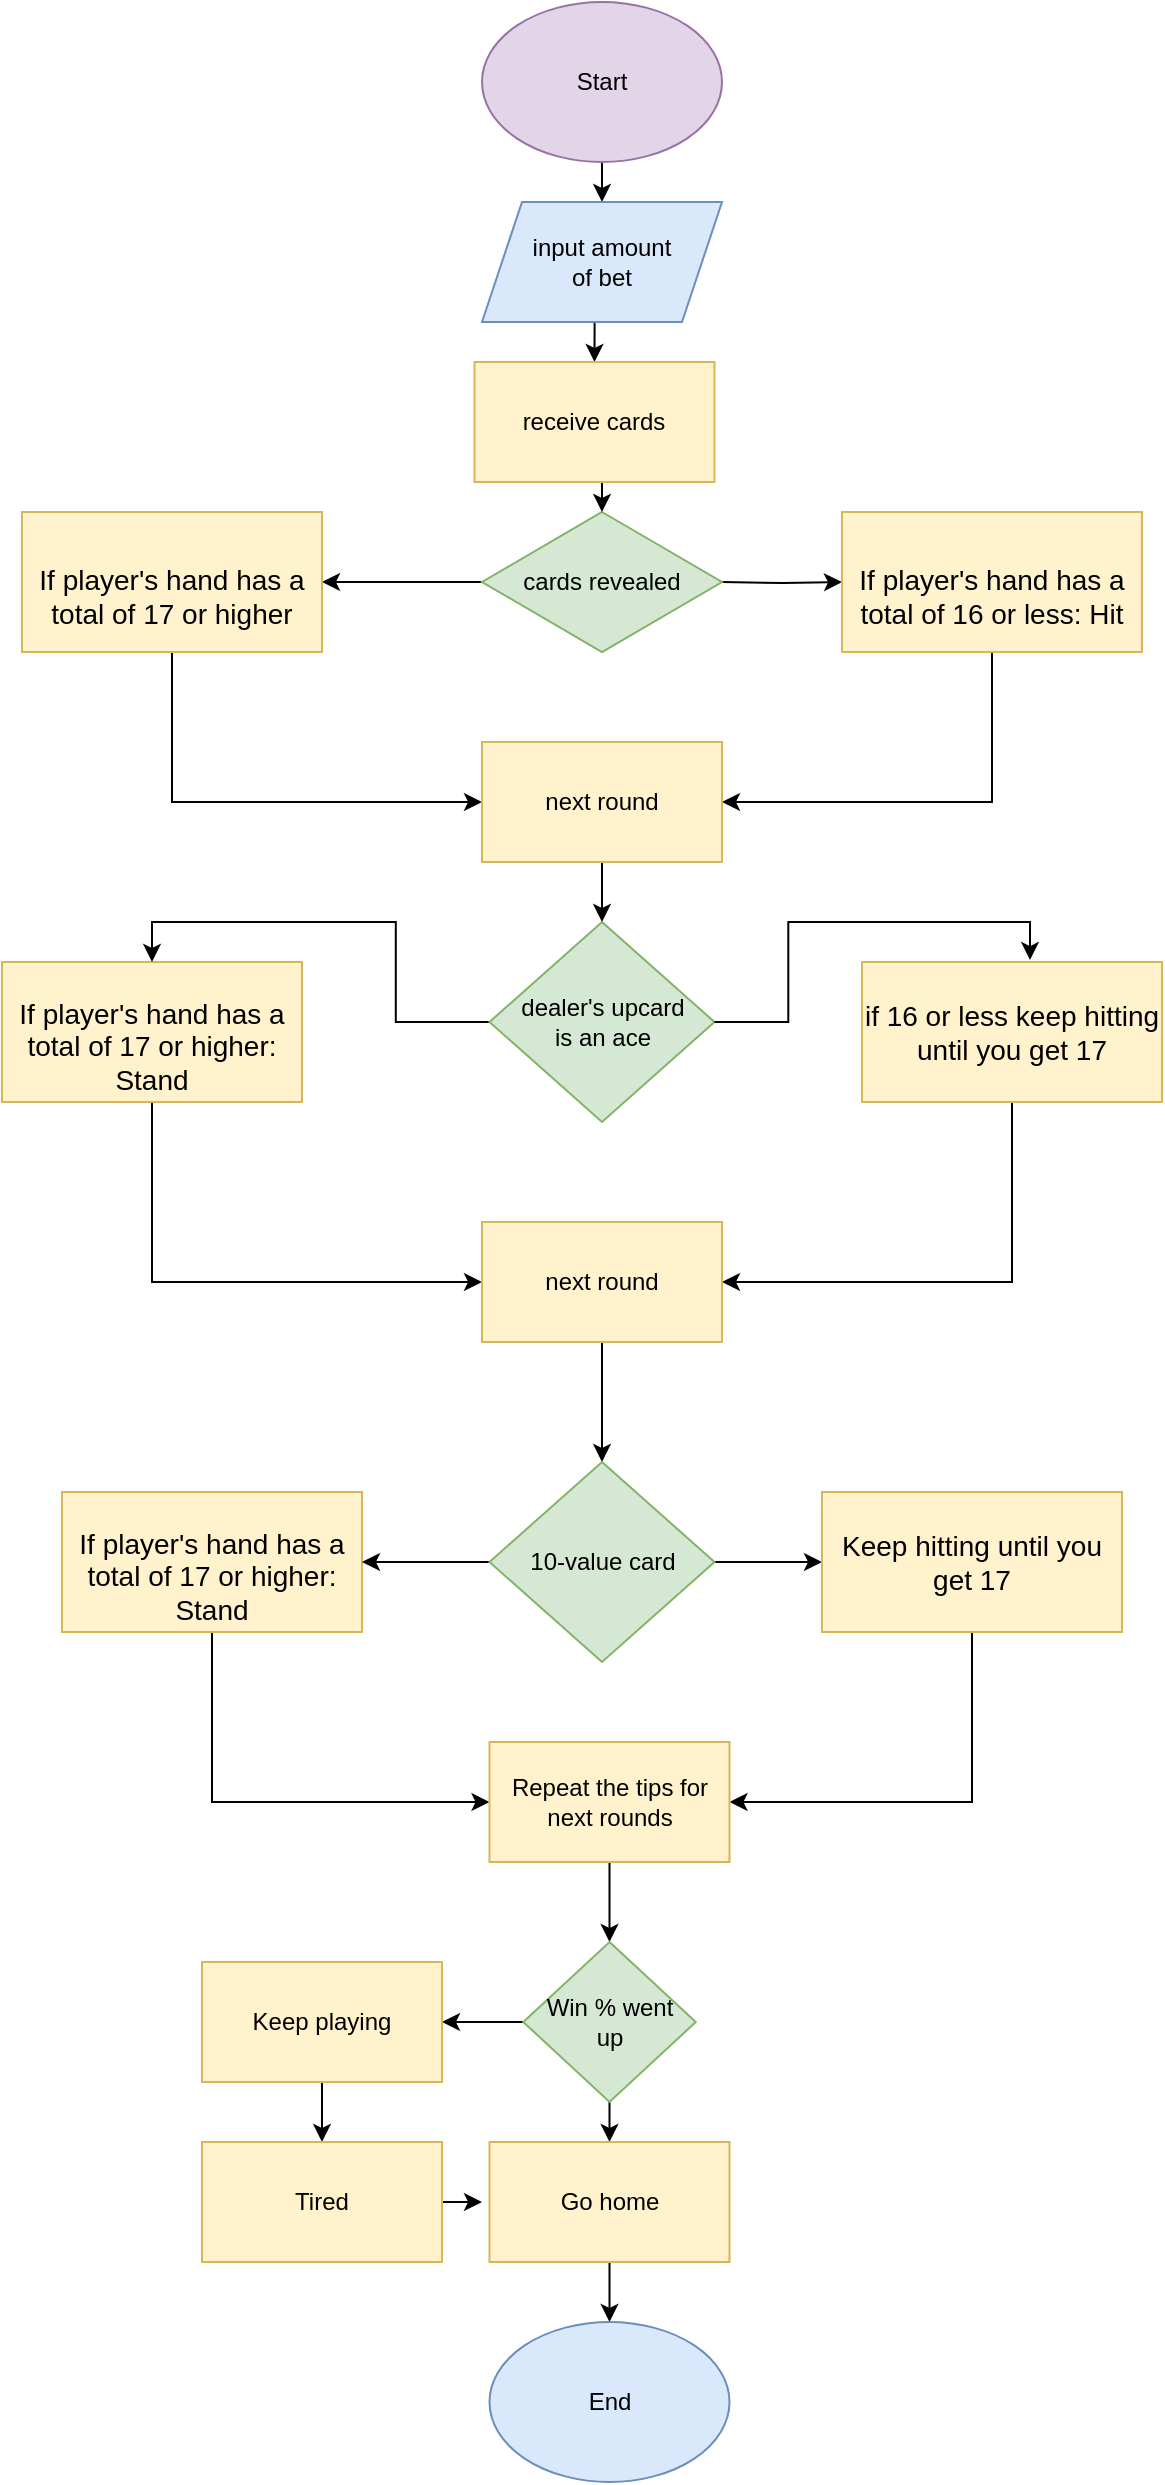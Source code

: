 <mxfile version="23.0.2" type="github">
  <diagram id="C5RBs43oDa-KdzZeNtuy" name="Page-1">
    <mxGraphModel dx="954" dy="600" grid="1" gridSize="10" guides="1" tooltips="1" connect="1" arrows="1" fold="1" page="1" pageScale="1" pageWidth="1169" pageHeight="1654" math="0" shadow="0">
      <root>
        <mxCell id="WIyWlLk6GJQsqaUBKTNV-0" />
        <mxCell id="WIyWlLk6GJQsqaUBKTNV-1" parent="WIyWlLk6GJQsqaUBKTNV-0" />
        <mxCell id="CkBGdMIkpj1YnCWoiwxH-4" style="edgeStyle=orthogonalEdgeStyle;rounded=0;orthogonalLoop=1;jettySize=auto;html=1;exitX=0.5;exitY=1;exitDx=0;exitDy=0;" edge="1" parent="WIyWlLk6GJQsqaUBKTNV-1" source="CkBGdMIkpj1YnCWoiwxH-0">
          <mxGeometry relative="1" as="geometry">
            <mxPoint x="400" y="110" as="targetPoint" />
          </mxGeometry>
        </mxCell>
        <mxCell id="CkBGdMIkpj1YnCWoiwxH-0" value="Start" style="ellipse;whiteSpace=wrap;html=1;fillColor=#e1d5e7;strokeColor=#9673a6;" vertex="1" parent="WIyWlLk6GJQsqaUBKTNV-1">
          <mxGeometry x="340" y="10" width="120" height="80" as="geometry" />
        </mxCell>
        <mxCell id="CkBGdMIkpj1YnCWoiwxH-56" style="edgeStyle=orthogonalEdgeStyle;rounded=0;orthogonalLoop=1;jettySize=auto;html=1;exitX=0.5;exitY=1;exitDx=0;exitDy=0;entryX=0.5;entryY=0;entryDx=0;entryDy=0;" edge="1" parent="WIyWlLk6GJQsqaUBKTNV-1" source="CkBGdMIkpj1YnCWoiwxH-3" target="CkBGdMIkpj1YnCWoiwxH-55">
          <mxGeometry relative="1" as="geometry" />
        </mxCell>
        <mxCell id="CkBGdMIkpj1YnCWoiwxH-3" value="input amount&lt;br&gt;of bet" style="shape=parallelogram;perimeter=parallelogramPerimeter;whiteSpace=wrap;html=1;fixedSize=1;fillColor=#dae8fc;strokeColor=#6c8ebf;" vertex="1" parent="WIyWlLk6GJQsqaUBKTNV-1">
          <mxGeometry x="340" y="110" width="120" height="60" as="geometry" />
        </mxCell>
        <mxCell id="CkBGdMIkpj1YnCWoiwxH-18" style="edgeStyle=orthogonalEdgeStyle;rounded=0;orthogonalLoop=1;jettySize=auto;html=1;exitX=0;exitY=0.5;exitDx=0;exitDy=0;" edge="1" parent="WIyWlLk6GJQsqaUBKTNV-1">
          <mxGeometry relative="1" as="geometry">
            <mxPoint x="260" y="300" as="targetPoint" />
            <mxPoint x="340" y="300" as="sourcePoint" />
          </mxGeometry>
        </mxCell>
        <mxCell id="CkBGdMIkpj1YnCWoiwxH-23" style="edgeStyle=orthogonalEdgeStyle;rounded=0;orthogonalLoop=1;jettySize=auto;html=1;exitX=1;exitY=0.5;exitDx=0;exitDy=0;" edge="1" parent="WIyWlLk6GJQsqaUBKTNV-1" target="CkBGdMIkpj1YnCWoiwxH-20">
          <mxGeometry relative="1" as="geometry">
            <mxPoint x="460" y="300" as="sourcePoint" />
          </mxGeometry>
        </mxCell>
        <mxCell id="CkBGdMIkpj1YnCWoiwxH-44" style="edgeStyle=orthogonalEdgeStyle;rounded=0;orthogonalLoop=1;jettySize=auto;html=1;exitX=0.5;exitY=1;exitDx=0;exitDy=0;entryX=0;entryY=0.5;entryDx=0;entryDy=0;" edge="1" parent="WIyWlLk6GJQsqaUBKTNV-1" source="CkBGdMIkpj1YnCWoiwxH-7" target="CkBGdMIkpj1YnCWoiwxH-33">
          <mxGeometry relative="1" as="geometry" />
        </mxCell>
        <mxCell id="CkBGdMIkpj1YnCWoiwxH-7" value="&lt;font face=&quot;Helvetica&quot;&gt;&lt;br&gt;&lt;span style=&quot;font-size: 14px; font-style: normal; font-variant-ligatures: normal; font-variant-caps: normal; font-weight: 400; letter-spacing: normal; orphans: 2; text-align: left; text-indent: 0px; text-transform: none; widows: 2; word-spacing: 0px; -webkit-text-stroke-width: 0px; text-decoration-thickness: initial; text-decoration-style: initial; text-decoration-color: initial; float: none; display: inline !important;&quot;&gt;If player&#39;s hand has a total of 17 or higher:&lt;br&gt;    Stand&lt;/span&gt;&lt;/font&gt;" style="rounded=0;whiteSpace=wrap;html=1;fillColor=#fff2cc;strokeColor=#d6b656;" vertex="1" parent="WIyWlLk6GJQsqaUBKTNV-1">
          <mxGeometry x="100" y="490" width="150" height="70" as="geometry" />
        </mxCell>
        <mxCell id="CkBGdMIkpj1YnCWoiwxH-45" style="edgeStyle=orthogonalEdgeStyle;rounded=0;orthogonalLoop=1;jettySize=auto;html=1;exitX=0.5;exitY=1;exitDx=0;exitDy=0;entryX=1;entryY=0.5;entryDx=0;entryDy=0;" edge="1" parent="WIyWlLk6GJQsqaUBKTNV-1" source="CkBGdMIkpj1YnCWoiwxH-9" target="CkBGdMIkpj1YnCWoiwxH-33">
          <mxGeometry relative="1" as="geometry" />
        </mxCell>
        <mxCell id="CkBGdMIkpj1YnCWoiwxH-9" value="&lt;font face=&quot;Helvetica&quot;&gt;&lt;span style=&quot;font-size: 14px; font-style: normal; font-variant-ligatures: normal; font-variant-caps: normal; font-weight: 400; letter-spacing: normal; orphans: 2; text-align: left; text-indent: 0px; text-transform: none; widows: 2; word-spacing: 0px; -webkit-text-stroke-width: 0px; text-decoration-thickness: initial; text-decoration-style: initial; text-decoration-color: initial; float: none; display: inline !important;&quot;&gt;if 16 or less keep hitting until you get 17&lt;br&gt;&lt;/span&gt;&lt;/font&gt;" style="rounded=0;whiteSpace=wrap;html=1;fillColor=#fff2cc;strokeColor=#d6b656;" vertex="1" parent="WIyWlLk6GJQsqaUBKTNV-1">
          <mxGeometry x="530" y="490" width="150" height="70" as="geometry" />
        </mxCell>
        <mxCell id="CkBGdMIkpj1YnCWoiwxH-16" style="edgeStyle=orthogonalEdgeStyle;rounded=0;orthogonalLoop=1;jettySize=auto;html=1;exitX=0;exitY=0.5;exitDx=0;exitDy=0;entryX=0.5;entryY=0;entryDx=0;entryDy=0;" edge="1" parent="WIyWlLk6GJQsqaUBKTNV-1" source="CkBGdMIkpj1YnCWoiwxH-13" target="CkBGdMIkpj1YnCWoiwxH-7">
          <mxGeometry relative="1" as="geometry" />
        </mxCell>
        <mxCell id="CkBGdMIkpj1YnCWoiwxH-13" value="dealer&#39;s upcard&lt;br&gt;is an ace" style="rhombus;whiteSpace=wrap;html=1;fillColor=#d5e8d4;strokeColor=#82b366;" vertex="1" parent="WIyWlLk6GJQsqaUBKTNV-1">
          <mxGeometry x="343.75" y="470" width="112.5" height="100" as="geometry" />
        </mxCell>
        <mxCell id="CkBGdMIkpj1YnCWoiwxH-17" style="edgeStyle=orthogonalEdgeStyle;rounded=0;orthogonalLoop=1;jettySize=auto;html=1;exitX=1;exitY=0.5;exitDx=0;exitDy=0;entryX=0.56;entryY=-0.014;entryDx=0;entryDy=0;entryPerimeter=0;" edge="1" parent="WIyWlLk6GJQsqaUBKTNV-1" source="CkBGdMIkpj1YnCWoiwxH-13" target="CkBGdMIkpj1YnCWoiwxH-9">
          <mxGeometry relative="1" as="geometry" />
        </mxCell>
        <mxCell id="CkBGdMIkpj1YnCWoiwxH-53" style="edgeStyle=orthogonalEdgeStyle;rounded=0;orthogonalLoop=1;jettySize=auto;html=1;exitX=0.5;exitY=1;exitDx=0;exitDy=0;entryX=0;entryY=0.5;entryDx=0;entryDy=0;" edge="1" parent="WIyWlLk6GJQsqaUBKTNV-1" source="CkBGdMIkpj1YnCWoiwxH-19" target="CkBGdMIkpj1YnCWoiwxH-25">
          <mxGeometry relative="1" as="geometry" />
        </mxCell>
        <mxCell id="CkBGdMIkpj1YnCWoiwxH-19" value="&lt;font face=&quot;Helvetica&quot;&gt;&lt;br&gt;&lt;span style=&quot;font-size: 14px; font-style: normal; font-variant-ligatures: normal; font-variant-caps: normal; font-weight: 400; letter-spacing: normal; orphans: 2; text-align: left; text-indent: 0px; text-transform: none; widows: 2; word-spacing: 0px; -webkit-text-stroke-width: 0px; text-decoration-thickness: initial; text-decoration-style: initial; text-decoration-color: initial; float: none; display: inline !important;&quot;&gt;If player&#39;s hand has a total of 17 or higher&lt;br&gt;&lt;/span&gt;&lt;/font&gt;" style="rounded=0;whiteSpace=wrap;html=1;fillColor=#fff2cc;strokeColor=#d6b656;" vertex="1" parent="WIyWlLk6GJQsqaUBKTNV-1">
          <mxGeometry x="110" y="265" width="150" height="70" as="geometry" />
        </mxCell>
        <mxCell id="CkBGdMIkpj1YnCWoiwxH-54" style="edgeStyle=orthogonalEdgeStyle;rounded=0;orthogonalLoop=1;jettySize=auto;html=1;exitX=0.5;exitY=1;exitDx=0;exitDy=0;entryX=1;entryY=0.5;entryDx=0;entryDy=0;" edge="1" parent="WIyWlLk6GJQsqaUBKTNV-1" source="CkBGdMIkpj1YnCWoiwxH-20" target="CkBGdMIkpj1YnCWoiwxH-25">
          <mxGeometry relative="1" as="geometry" />
        </mxCell>
        <mxCell id="CkBGdMIkpj1YnCWoiwxH-20" value="&lt;font face=&quot;Helvetica&quot;&gt;&lt;br&gt;&lt;span style=&quot;font-size: 14px; font-style: normal; font-variant-ligatures: normal; font-variant-caps: normal; font-weight: 400; letter-spacing: normal; orphans: 2; text-align: left; text-indent: 0px; text-transform: none; widows: 2; word-spacing: 0px; -webkit-text-stroke-width: 0px; text-decoration-thickness: initial; text-decoration-style: initial; text-decoration-color: initial; float: none; display: inline !important;&quot;&gt;If player&#39;s hand has a total of 16 or less: Hit&lt;br&gt;&lt;/span&gt;&lt;/font&gt;" style="rounded=0;whiteSpace=wrap;html=1;fillColor=#fff2cc;strokeColor=#d6b656;" vertex="1" parent="WIyWlLk6GJQsqaUBKTNV-1">
          <mxGeometry x="520" y="265" width="150" height="70" as="geometry" />
        </mxCell>
        <mxCell id="CkBGdMIkpj1YnCWoiwxH-28" style="edgeStyle=orthogonalEdgeStyle;rounded=0;orthogonalLoop=1;jettySize=auto;html=1;exitX=0.5;exitY=1;exitDx=0;exitDy=0;entryX=0.5;entryY=0;entryDx=0;entryDy=0;" edge="1" parent="WIyWlLk6GJQsqaUBKTNV-1" source="CkBGdMIkpj1YnCWoiwxH-25" target="CkBGdMIkpj1YnCWoiwxH-13">
          <mxGeometry relative="1" as="geometry" />
        </mxCell>
        <mxCell id="CkBGdMIkpj1YnCWoiwxH-25" value="next round" style="rounded=0;whiteSpace=wrap;html=1;fillColor=#fff2cc;strokeColor=#d6b656;" vertex="1" parent="WIyWlLk6GJQsqaUBKTNV-1">
          <mxGeometry x="340" y="380" width="120" height="60" as="geometry" />
        </mxCell>
        <mxCell id="CkBGdMIkpj1YnCWoiwxH-58" style="edgeStyle=orthogonalEdgeStyle;rounded=0;orthogonalLoop=1;jettySize=auto;html=1;exitX=0.5;exitY=1;exitDx=0;exitDy=0;entryX=0.5;entryY=0;entryDx=0;entryDy=0;" edge="1" parent="WIyWlLk6GJQsqaUBKTNV-1" source="CkBGdMIkpj1YnCWoiwxH-33" target="CkBGdMIkpj1YnCWoiwxH-36">
          <mxGeometry relative="1" as="geometry" />
        </mxCell>
        <mxCell id="CkBGdMIkpj1YnCWoiwxH-33" value="next round" style="rounded=0;whiteSpace=wrap;html=1;fillColor=#fff2cc;strokeColor=#d6b656;" vertex="1" parent="WIyWlLk6GJQsqaUBKTNV-1">
          <mxGeometry x="340" y="620" width="120" height="60" as="geometry" />
        </mxCell>
        <mxCell id="CkBGdMIkpj1YnCWoiwxH-61" style="edgeStyle=orthogonalEdgeStyle;rounded=0;orthogonalLoop=1;jettySize=auto;html=1;exitX=0.5;exitY=1;exitDx=0;exitDy=0;entryX=0;entryY=0.5;entryDx=0;entryDy=0;" edge="1" parent="WIyWlLk6GJQsqaUBKTNV-1" source="CkBGdMIkpj1YnCWoiwxH-35" target="CkBGdMIkpj1YnCWoiwxH-60">
          <mxGeometry relative="1" as="geometry" />
        </mxCell>
        <mxCell id="CkBGdMIkpj1YnCWoiwxH-35" value="&lt;font face=&quot;Helvetica&quot;&gt;&lt;br&gt;&lt;span style=&quot;font-size: 14px; font-style: normal; font-variant-ligatures: normal; font-variant-caps: normal; font-weight: 400; letter-spacing: normal; orphans: 2; text-align: left; text-indent: 0px; text-transform: none; widows: 2; word-spacing: 0px; -webkit-text-stroke-width: 0px; text-decoration-thickness: initial; text-decoration-style: initial; text-decoration-color: initial; float: none; display: inline !important;&quot;&gt;If player&#39;s hand has a total of 17 or higher:&lt;br&gt;    Stand&lt;/span&gt;&lt;/font&gt;" style="rounded=0;whiteSpace=wrap;html=1;fillColor=#fff2cc;strokeColor=#d6b656;" vertex="1" parent="WIyWlLk6GJQsqaUBKTNV-1">
          <mxGeometry x="130" y="755" width="150" height="70" as="geometry" />
        </mxCell>
        <mxCell id="CkBGdMIkpj1YnCWoiwxH-41" style="edgeStyle=orthogonalEdgeStyle;rounded=0;orthogonalLoop=1;jettySize=auto;html=1;exitX=0;exitY=0.5;exitDx=0;exitDy=0;entryX=1;entryY=0.5;entryDx=0;entryDy=0;" edge="1" parent="WIyWlLk6GJQsqaUBKTNV-1" source="CkBGdMIkpj1YnCWoiwxH-36" target="CkBGdMIkpj1YnCWoiwxH-35">
          <mxGeometry relative="1" as="geometry" />
        </mxCell>
        <mxCell id="CkBGdMIkpj1YnCWoiwxH-42" style="edgeStyle=orthogonalEdgeStyle;rounded=0;orthogonalLoop=1;jettySize=auto;html=1;exitX=1;exitY=0.5;exitDx=0;exitDy=0;entryX=0;entryY=0.5;entryDx=0;entryDy=0;" edge="1" parent="WIyWlLk6GJQsqaUBKTNV-1" source="CkBGdMIkpj1YnCWoiwxH-36" target="CkBGdMIkpj1YnCWoiwxH-39">
          <mxGeometry relative="1" as="geometry" />
        </mxCell>
        <mxCell id="CkBGdMIkpj1YnCWoiwxH-36" value="10-value card" style="rhombus;whiteSpace=wrap;html=1;fillColor=#d5e8d4;strokeColor=#82b366;" vertex="1" parent="WIyWlLk6GJQsqaUBKTNV-1">
          <mxGeometry x="343.75" y="740" width="112.5" height="100" as="geometry" />
        </mxCell>
        <mxCell id="CkBGdMIkpj1YnCWoiwxH-62" style="edgeStyle=orthogonalEdgeStyle;rounded=0;orthogonalLoop=1;jettySize=auto;html=1;exitX=0.5;exitY=1;exitDx=0;exitDy=0;entryX=1;entryY=0.5;entryDx=0;entryDy=0;" edge="1" parent="WIyWlLk6GJQsqaUBKTNV-1" source="CkBGdMIkpj1YnCWoiwxH-39" target="CkBGdMIkpj1YnCWoiwxH-60">
          <mxGeometry relative="1" as="geometry" />
        </mxCell>
        <mxCell id="CkBGdMIkpj1YnCWoiwxH-39" value="&lt;font face=&quot;Helvetica&quot;&gt;&lt;span style=&quot;font-size: 14px; font-style: normal; font-variant-ligatures: normal; font-variant-caps: normal; font-weight: 400; letter-spacing: normal; orphans: 2; text-align: left; text-indent: 0px; text-transform: none; widows: 2; word-spacing: 0px; -webkit-text-stroke-width: 0px; text-decoration-thickness: initial; text-decoration-style: initial; text-decoration-color: initial; float: none; display: inline !important;&quot;&gt;Keep hitting until you get 17&lt;br&gt;&lt;/span&gt;&lt;/font&gt;" style="rounded=0;whiteSpace=wrap;html=1;fillColor=#fff2cc;strokeColor=#d6b656;" vertex="1" parent="WIyWlLk6GJQsqaUBKTNV-1">
          <mxGeometry x="510" y="755" width="150" height="70" as="geometry" />
        </mxCell>
        <mxCell id="CkBGdMIkpj1YnCWoiwxH-51" value="cards revealed" style="rhombus;whiteSpace=wrap;html=1;fillColor=#d5e8d4;strokeColor=#82b366;" vertex="1" parent="WIyWlLk6GJQsqaUBKTNV-1">
          <mxGeometry x="340" y="265" width="120" height="70" as="geometry" />
        </mxCell>
        <mxCell id="CkBGdMIkpj1YnCWoiwxH-57" style="edgeStyle=orthogonalEdgeStyle;rounded=0;orthogonalLoop=1;jettySize=auto;html=1;exitX=0.5;exitY=1;exitDx=0;exitDy=0;entryX=0.5;entryY=0;entryDx=0;entryDy=0;" edge="1" parent="WIyWlLk6GJQsqaUBKTNV-1" source="CkBGdMIkpj1YnCWoiwxH-55" target="CkBGdMIkpj1YnCWoiwxH-51">
          <mxGeometry relative="1" as="geometry" />
        </mxCell>
        <mxCell id="CkBGdMIkpj1YnCWoiwxH-55" value="receive cards" style="rounded=0;whiteSpace=wrap;html=1;fillColor=#fff2cc;strokeColor=#d6b656;" vertex="1" parent="WIyWlLk6GJQsqaUBKTNV-1">
          <mxGeometry x="336.25" y="190" width="120" height="60" as="geometry" />
        </mxCell>
        <mxCell id="CkBGdMIkpj1YnCWoiwxH-84" style="edgeStyle=orthogonalEdgeStyle;rounded=0;orthogonalLoop=1;jettySize=auto;html=1;exitX=0.5;exitY=1;exitDx=0;exitDy=0;entryX=0.5;entryY=0;entryDx=0;entryDy=0;" edge="1" parent="WIyWlLk6GJQsqaUBKTNV-1" source="CkBGdMIkpj1YnCWoiwxH-60" target="CkBGdMIkpj1YnCWoiwxH-65">
          <mxGeometry relative="1" as="geometry" />
        </mxCell>
        <mxCell id="CkBGdMIkpj1YnCWoiwxH-60" value="Repeat the tips for next rounds" style="rounded=0;whiteSpace=wrap;html=1;fillColor=#fff2cc;strokeColor=#d6b656;" vertex="1" parent="WIyWlLk6GJQsqaUBKTNV-1">
          <mxGeometry x="343.75" y="880" width="120" height="60" as="geometry" />
        </mxCell>
        <mxCell id="CkBGdMIkpj1YnCWoiwxH-69" style="edgeStyle=orthogonalEdgeStyle;rounded=0;orthogonalLoop=1;jettySize=auto;html=1;exitX=0;exitY=0.5;exitDx=0;exitDy=0;" edge="1" parent="WIyWlLk6GJQsqaUBKTNV-1" source="CkBGdMIkpj1YnCWoiwxH-65">
          <mxGeometry relative="1" as="geometry">
            <mxPoint x="320" y="1020" as="targetPoint" />
          </mxGeometry>
        </mxCell>
        <mxCell id="CkBGdMIkpj1YnCWoiwxH-85" style="edgeStyle=orthogonalEdgeStyle;rounded=0;orthogonalLoop=1;jettySize=auto;html=1;exitX=0.5;exitY=1;exitDx=0;exitDy=0;entryX=0.5;entryY=0;entryDx=0;entryDy=0;" edge="1" parent="WIyWlLk6GJQsqaUBKTNV-1" source="CkBGdMIkpj1YnCWoiwxH-65" target="CkBGdMIkpj1YnCWoiwxH-68">
          <mxGeometry relative="1" as="geometry" />
        </mxCell>
        <mxCell id="CkBGdMIkpj1YnCWoiwxH-65" value="Win % went&lt;br&gt;up" style="rhombus;whiteSpace=wrap;html=1;fillColor=#d5e8d4;strokeColor=#82b366;" vertex="1" parent="WIyWlLk6GJQsqaUBKTNV-1">
          <mxGeometry x="360.63" y="980" width="86.25" height="80" as="geometry" />
        </mxCell>
        <mxCell id="CkBGdMIkpj1YnCWoiwxH-83" style="edgeStyle=orthogonalEdgeStyle;rounded=0;orthogonalLoop=1;jettySize=auto;html=1;exitX=0.5;exitY=1;exitDx=0;exitDy=0;entryX=0.5;entryY=0;entryDx=0;entryDy=0;" edge="1" parent="WIyWlLk6GJQsqaUBKTNV-1" source="CkBGdMIkpj1YnCWoiwxH-68" target="CkBGdMIkpj1YnCWoiwxH-74">
          <mxGeometry relative="1" as="geometry" />
        </mxCell>
        <mxCell id="CkBGdMIkpj1YnCWoiwxH-68" value="Go home" style="rounded=0;whiteSpace=wrap;html=1;fillColor=#fff2cc;strokeColor=#d6b656;" vertex="1" parent="WIyWlLk6GJQsqaUBKTNV-1">
          <mxGeometry x="343.75" y="1080" width="120" height="60" as="geometry" />
        </mxCell>
        <mxCell id="CkBGdMIkpj1YnCWoiwxH-76" style="edgeStyle=orthogonalEdgeStyle;rounded=0;orthogonalLoop=1;jettySize=auto;html=1;exitX=0.5;exitY=1;exitDx=0;exitDy=0;entryX=0.5;entryY=0;entryDx=0;entryDy=0;" edge="1" parent="WIyWlLk6GJQsqaUBKTNV-1" source="CkBGdMIkpj1YnCWoiwxH-70" target="CkBGdMIkpj1YnCWoiwxH-75">
          <mxGeometry relative="1" as="geometry" />
        </mxCell>
        <mxCell id="CkBGdMIkpj1YnCWoiwxH-70" value="Keep playing" style="rounded=0;whiteSpace=wrap;html=1;fillColor=#fff2cc;strokeColor=#d6b656;" vertex="1" parent="WIyWlLk6GJQsqaUBKTNV-1">
          <mxGeometry x="200" y="990" width="120" height="60" as="geometry" />
        </mxCell>
        <mxCell id="CkBGdMIkpj1YnCWoiwxH-74" value="End" style="ellipse;whiteSpace=wrap;html=1;fillColor=#dae8fc;strokeColor=#6c8ebf;" vertex="1" parent="WIyWlLk6GJQsqaUBKTNV-1">
          <mxGeometry x="343.75" y="1170" width="120" height="80" as="geometry" />
        </mxCell>
        <mxCell id="CkBGdMIkpj1YnCWoiwxH-80" style="edgeStyle=orthogonalEdgeStyle;rounded=0;orthogonalLoop=1;jettySize=auto;html=1;exitX=1;exitY=0.5;exitDx=0;exitDy=0;" edge="1" parent="WIyWlLk6GJQsqaUBKTNV-1" source="CkBGdMIkpj1YnCWoiwxH-75">
          <mxGeometry relative="1" as="geometry">
            <mxPoint x="340" y="1110" as="targetPoint" />
          </mxGeometry>
        </mxCell>
        <mxCell id="CkBGdMIkpj1YnCWoiwxH-75" value="Tired" style="rounded=0;whiteSpace=wrap;html=1;fillColor=#fff2cc;strokeColor=#d6b656;" vertex="1" parent="WIyWlLk6GJQsqaUBKTNV-1">
          <mxGeometry x="200" y="1080" width="120" height="60" as="geometry" />
        </mxCell>
      </root>
    </mxGraphModel>
  </diagram>
</mxfile>

